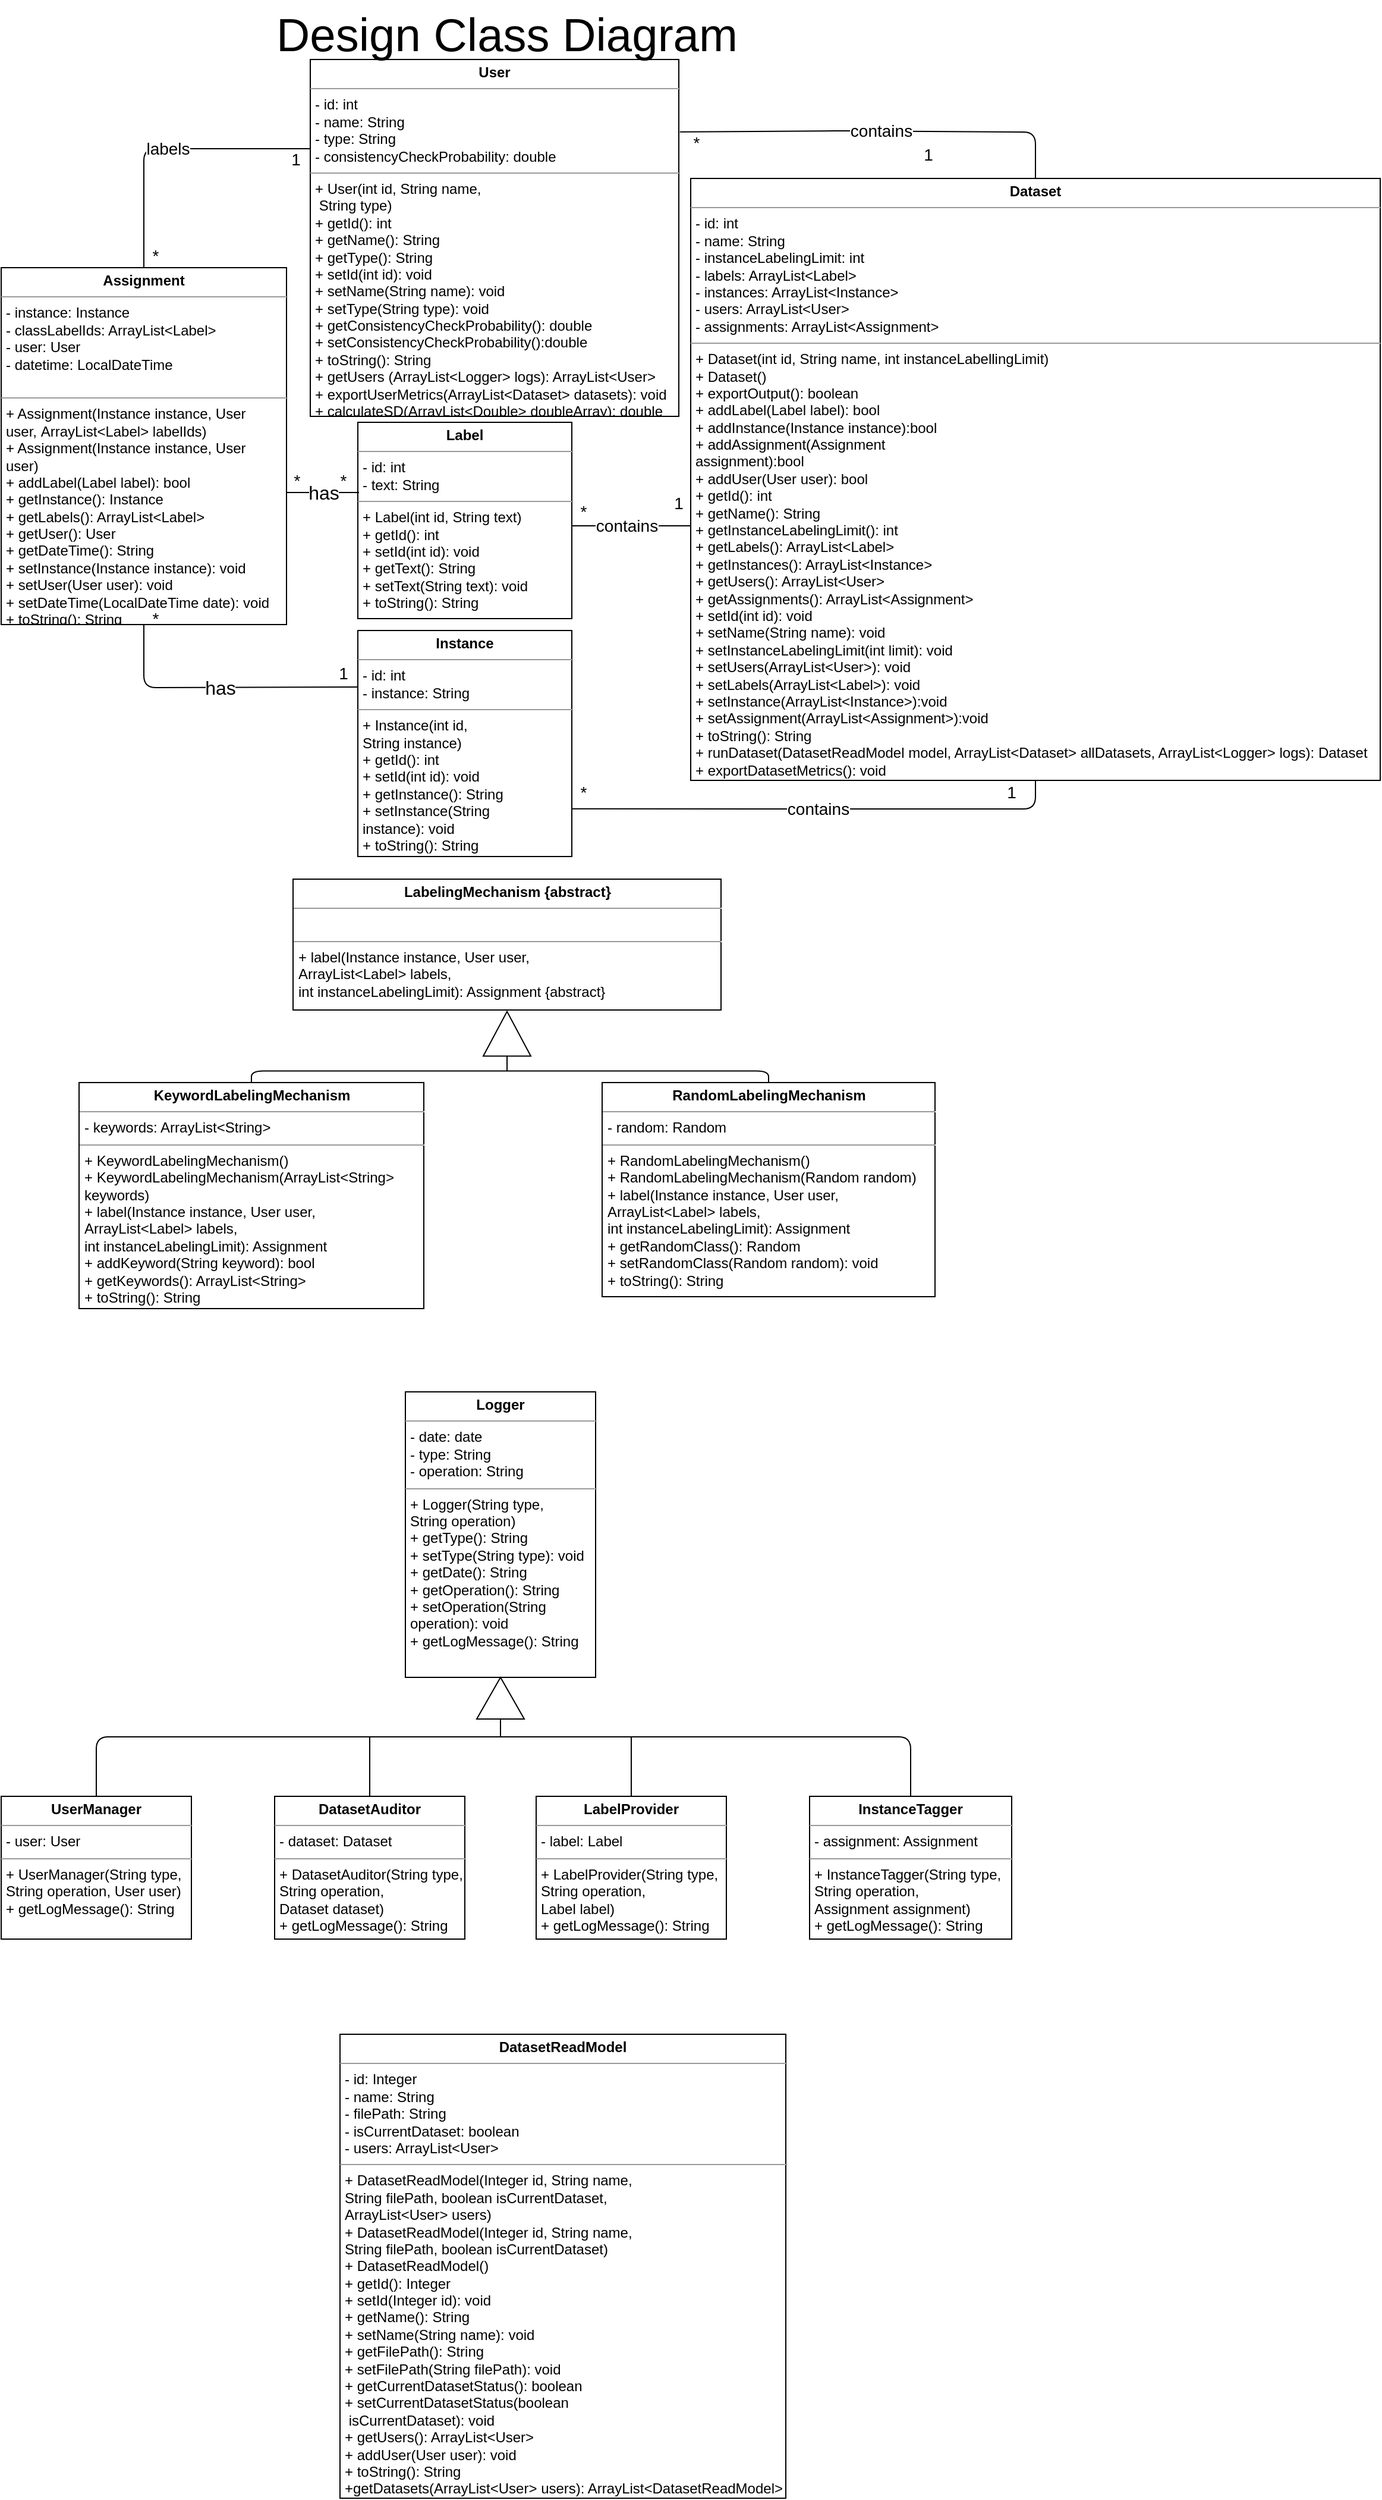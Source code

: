 <mxfile version="14.1.2" type="device" pages="3"><diagram id="d7BGIkTZumiKHmvoK9qq" name="Page-1"><mxGraphModel dx="946" dy="589" grid="1" gridSize="10" guides="1" tooltips="1" connect="1" arrows="1" fold="1" page="1" pageScale="1" pageWidth="1169" pageHeight="827" math="0" shadow="0"><root><mxCell id="0"/><mxCell id="1" parent="0"/><mxCell id="VSIse_v1ja0ZTkcv9CJ3-1" value="&lt;p style=&quot;margin: 0px ; margin-top: 4px ; text-align: center&quot;&gt;&lt;b&gt;Dataset&lt;/b&gt;&lt;/p&gt;&lt;hr size=&quot;1&quot;&gt;&lt;p style=&quot;margin: 0px ; margin-left: 4px&quot;&gt;- id: int&lt;/p&gt;&lt;p style=&quot;margin: 0px ; margin-left: 4px&quot;&gt;- name: String&lt;/p&gt;&lt;p style=&quot;margin: 0px ; margin-left: 4px&quot;&gt;- instanceLabelingLimit: int&lt;/p&gt;&lt;p style=&quot;margin: 0px ; margin-left: 4px&quot;&gt;- labels: ArrayList&amp;lt;Label&amp;gt;&lt;/p&gt;&lt;p style=&quot;margin: 0px ; margin-left: 4px&quot;&gt;- instances: ArrayList&amp;lt;Instance&amp;gt;&lt;/p&gt;&lt;p style=&quot;margin: 0px ; margin-left: 4px&quot;&gt;- users: ArrayList&amp;lt;User&amp;gt;&lt;/p&gt;&lt;p style=&quot;margin: 0px ; margin-left: 4px&quot;&gt;- assignments: ArrayList&amp;lt;Assignment&amp;gt;&lt;/p&gt;&lt;hr size=&quot;1&quot;&gt;&lt;p style=&quot;margin: 0px ; margin-left: 4px&quot;&gt;+ Dataset(int id, String name, int instanceLabellingLimit)&lt;br&gt;&lt;/p&gt;&lt;p style=&quot;margin: 0px ; margin-left: 4px&quot;&gt;+ Dataset()&lt;/p&gt;&lt;p style=&quot;margin: 0px ; margin-left: 4px&quot;&gt;+ exportOutput(): boolean&lt;/p&gt;&lt;p style=&quot;margin: 0px ; margin-left: 4px&quot;&gt;+ addLabel(Label label): bool&lt;/p&gt;&lt;p style=&quot;margin: 0px ; margin-left: 4px&quot;&gt;+ addInstance(Instance instance):bool&lt;/p&gt;&lt;p style=&quot;margin: 0px ; margin-left: 4px&quot;&gt;+ addAssignment(Assignment&amp;nbsp;&lt;/p&gt;&lt;p style=&quot;margin: 0px ; margin-left: 4px&quot;&gt;assignment):bool&lt;/p&gt;&lt;p style=&quot;margin: 0px ; margin-left: 4px&quot;&gt;+ addUser(User user): bool&lt;/p&gt;&lt;p style=&quot;margin: 0px ; margin-left: 4px&quot;&gt;+ getId(): int&lt;/p&gt;&lt;p style=&quot;margin: 0px ; margin-left: 4px&quot;&gt;+ getName(): String&lt;/p&gt;&lt;p style=&quot;margin: 0px ; margin-left: 4px&quot;&gt;+ getInstanceLabelingLimit(): int&lt;/p&gt;&lt;p style=&quot;margin: 0px ; margin-left: 4px&quot;&gt;+ getLabels(): ArrayList&amp;lt;Label&amp;gt;&lt;/p&gt;&lt;p style=&quot;margin: 0px ; margin-left: 4px&quot;&gt;+ getInstances(): ArrayList&amp;lt;Instance&amp;gt;&lt;/p&gt;&lt;p style=&quot;margin: 0px ; margin-left: 4px&quot;&gt;+ getUsers(): ArrayList&amp;lt;User&amp;gt;&lt;/p&gt;&lt;p style=&quot;margin: 0px ; margin-left: 4px&quot;&gt;+ getAssignments(): ArrayList&amp;lt;Assignment&amp;gt;&lt;/p&gt;&lt;p style=&quot;margin: 0px ; margin-left: 4px&quot;&gt;+ setId(int id): void&lt;/p&gt;&lt;p style=&quot;margin: 0px ; margin-left: 4px&quot;&gt;+ setName(String name): void&lt;/p&gt;&lt;p style=&quot;margin: 0px ; margin-left: 4px&quot;&gt;+ setInstanceLabelingLimit(int limit): void&lt;/p&gt;&lt;p style=&quot;margin: 0px ; margin-left: 4px&quot;&gt;+ setUsers(ArrayList&amp;lt;User&amp;gt;): void&lt;/p&gt;&lt;p style=&quot;margin: 0px ; margin-left: 4px&quot;&gt;+ setLabels(ArrayList&amp;lt;Label&amp;gt;): void&lt;br&gt;&lt;/p&gt;&lt;p style=&quot;margin: 0px ; margin-left: 4px&quot;&gt;+ setInstance(ArrayList&amp;lt;Instance&amp;gt;):void&lt;/p&gt;&lt;p style=&quot;margin: 0px ; margin-left: 4px&quot;&gt;+ setAssignment(ArrayList&amp;lt;Assignment&amp;gt;):void&lt;/p&gt;&lt;p style=&quot;margin: 0px ; margin-left: 4px&quot;&gt;+ toString(): String&lt;/p&gt;&lt;p style=&quot;margin: 0px ; margin-left: 4px&quot;&gt;+ runDataset(DatasetReadModel model, ArrayList&amp;lt;Dataset&amp;gt; allDatasets, ArrayList&amp;lt;Logger&amp;gt; logs): Dataset&lt;/p&gt;&lt;p style=&quot;margin: 0px ; margin-left: 4px&quot;&gt;+ exportDatasetMetrics(): void&lt;/p&gt;&lt;p style=&quot;margin: 0px ; margin-left: 4px&quot;&gt;+ exportInstanceMetrics(): void&lt;/p&gt;" style="verticalAlign=top;align=left;overflow=fill;fontSize=12;fontFamily=Helvetica;html=1;" vertex="1" parent="1"><mxGeometry x="580" y="150" width="580" height="506" as="geometry"/></mxCell><mxCell id="VSIse_v1ja0ZTkcv9CJ3-2" value="&lt;p style=&quot;margin: 0px ; margin-top: 4px ; text-align: center&quot;&gt;&lt;b&gt;Label&lt;/b&gt;&lt;/p&gt;&lt;hr size=&quot;1&quot;&gt;&lt;p style=&quot;margin: 0px ; margin-left: 4px&quot;&gt;- id: int&lt;/p&gt;&lt;p style=&quot;margin: 0px ; margin-left: 4px&quot;&gt;- text: String&lt;/p&gt;&lt;hr size=&quot;1&quot;&gt;&lt;p style=&quot;margin: 0px ; margin-left: 4px&quot;&gt;+ Label(int id,&amp;nbsp;&lt;span&gt;String text)&lt;/span&gt;&lt;/p&gt;&lt;p style=&quot;margin: 0px ; margin-left: 4px&quot;&gt;+ getId(): int&lt;/p&gt;&lt;p style=&quot;margin: 0px ; margin-left: 4px&quot;&gt;+ setId(int id): void&lt;/p&gt;&lt;p style=&quot;margin: 0px ; margin-left: 4px&quot;&gt;+ getText(): String&lt;/p&gt;&lt;p style=&quot;margin: 0px ; margin-left: 4px&quot;&gt;+ setText(String text): void&lt;/p&gt;&lt;p style=&quot;margin: 0px ; margin-left: 4px&quot;&gt;+ toString(): String&lt;/p&gt;&lt;p style=&quot;margin: 0px ; margin-left: 4px&quot;&gt;&lt;br&gt;&lt;/p&gt;" style="verticalAlign=top;align=left;overflow=fill;fontSize=12;fontFamily=Helvetica;html=1;" vertex="1" parent="1"><mxGeometry x="300" y="355" width="180" height="165" as="geometry"/></mxCell><mxCell id="VSIse_v1ja0ZTkcv9CJ3-3" value="&lt;p style=&quot;margin: 0px ; margin-top: 4px ; text-align: center&quot;&gt;&lt;b&gt;Instance&lt;/b&gt;&lt;/p&gt;&lt;hr size=&quot;1&quot;&gt;&lt;p style=&quot;margin: 0px ; margin-left: 4px&quot;&gt;- id: int&lt;/p&gt;&lt;p style=&quot;margin: 0px ; margin-left: 4px&quot;&gt;- instance: String&lt;/p&gt;&lt;hr size=&quot;1&quot;&gt;&lt;p style=&quot;margin: 0px ; margin-left: 4px&quot;&gt;+ Instance(int id,&amp;nbsp;&lt;/p&gt;&lt;p style=&quot;margin: 0px ; margin-left: 4px&quot;&gt;String instance)&lt;/p&gt;&lt;p style=&quot;margin: 0px 0px 0px 4px&quot;&gt;+ getId(): int&lt;/p&gt;&lt;p style=&quot;margin: 0px 0px 0px 4px&quot;&gt;+ setId(int id): void&lt;/p&gt;&lt;p style=&quot;margin: 0px 0px 0px 4px&quot;&gt;+ getInstance(): String&lt;/p&gt;&lt;p style=&quot;margin: 0px 0px 0px 4px&quot;&gt;+ setInstance(String&amp;nbsp;&lt;/p&gt;&lt;p style=&quot;margin: 0px 0px 0px 4px&quot;&gt;instance): void&lt;/p&gt;&lt;p style=&quot;margin: 0px 0px 0px 4px&quot;&gt;+ toString(): String&lt;/p&gt;" style="verticalAlign=top;align=left;overflow=fill;fontSize=12;fontFamily=Helvetica;html=1;" vertex="1" parent="1"><mxGeometry x="300" y="530" width="180" height="190" as="geometry"/></mxCell><mxCell id="VSIse_v1ja0ZTkcv9CJ3-4" value="&lt;p style=&quot;margin: 0px ; margin-top: 4px ; text-align: center&quot;&gt;&lt;b&gt;LabelingMechanism {abstract}&lt;/b&gt;&lt;/p&gt;&lt;hr size=&quot;1&quot;&gt;&lt;p style=&quot;margin: 0px ; margin-left: 4px&quot;&gt;&lt;br&gt;&lt;/p&gt;&lt;hr size=&quot;1&quot;&gt;&lt;p style=&quot;margin: 0px ; margin-left: 4px&quot;&gt;&lt;span&gt;+ label(&lt;/span&gt;&lt;span&gt;Instance instance,&amp;nbsp;&lt;/span&gt;&lt;span&gt;User user,&amp;nbsp;&lt;/span&gt;&lt;/p&gt;&lt;p style=&quot;margin: 0px ; margin-left: 4px&quot;&gt;&lt;span&gt;ArrayList&amp;lt;Label&amp;gt; labels,&lt;/span&gt;&lt;/p&gt;&lt;p style=&quot;margin: 0px ; margin-left: 4px&quot;&gt;&lt;span&gt;int instanceLabelingLimit&lt;/span&gt;&lt;span&gt;): Assignment {abstract}&lt;/span&gt;&lt;/p&gt;" style="verticalAlign=top;align=left;overflow=fill;fontSize=12;fontFamily=Helvetica;html=1;" vertex="1" parent="1"><mxGeometry x="245.5" y="739" width="360" height="110" as="geometry"/></mxCell><mxCell id="VSIse_v1ja0ZTkcv9CJ3-5" value="&lt;p style=&quot;margin: 0px ; margin-top: 4px ; text-align: center&quot;&gt;&lt;b&gt;KeywordLabelingMechanism&lt;/b&gt;&lt;/p&gt;&lt;hr size=&quot;1&quot;&gt;&lt;p style=&quot;margin: 0px ; margin-left: 4px&quot;&gt;- keywords: ArrayList&amp;lt;String&amp;gt;&lt;/p&gt;&lt;hr size=&quot;1&quot;&gt;&lt;p style=&quot;margin: 0px ; margin-left: 4px&quot;&gt;+ KeywordLabelingMechanism(&lt;span&gt;)&lt;/span&gt;&lt;/p&gt;&lt;p style=&quot;margin: 0px ; margin-left: 4px&quot;&gt;&lt;span&gt;+ KeywordLabelingMechanism(ArrayList&amp;lt;String&amp;gt;&lt;/span&gt;&lt;/p&gt;&lt;p style=&quot;margin: 0px ; margin-left: 4px&quot;&gt;&lt;span&gt;keywords)&lt;/span&gt;&lt;/p&gt;&lt;p style=&quot;margin: 0px ; margin-left: 4px&quot;&gt;&lt;span&gt;+&lt;/span&gt;&lt;span&gt;&amp;nbsp;label(Instance instance,&amp;nbsp;&lt;/span&gt;&lt;span&gt;User user,&amp;nbsp;&lt;/span&gt;&lt;/p&gt;&lt;p style=&quot;margin: 0px 0px 0px 4px&quot;&gt;ArrayList&amp;lt;Label&amp;gt; labels,&lt;/p&gt;&lt;p style=&quot;margin: 0px 0px 0px 4px&quot;&gt;int instanceLabelingLimit): Assignment&lt;/p&gt;&lt;p style=&quot;margin: 0px 0px 0px 4px&quot;&gt;+ addKeyword(String keyword): bool&lt;/p&gt;&lt;p style=&quot;margin: 0px 0px 0px 4px&quot;&gt;+ getKeywords(): ArrayList&amp;lt;String&amp;gt;&lt;/p&gt;&lt;p style=&quot;margin: 0px 0px 0px 4px&quot;&gt;+ toString(): String&lt;/p&gt;" style="verticalAlign=top;align=left;overflow=fill;fontSize=12;fontFamily=Helvetica;html=1;" vertex="1" parent="1"><mxGeometry x="65.5" y="910" width="290" height="190" as="geometry"/></mxCell><mxCell id="VSIse_v1ja0ZTkcv9CJ3-6" value="&lt;p style=&quot;margin: 0px ; margin-top: 4px ; text-align: center&quot;&gt;&lt;b&gt;RandomLabelingMechanism&lt;/b&gt;&lt;/p&gt;&lt;hr size=&quot;1&quot;&gt;&lt;p style=&quot;margin: 0px ; margin-left: 4px&quot;&gt;- random: Random&lt;/p&gt;&lt;hr size=&quot;1&quot;&gt;&lt;p style=&quot;margin: 0px 0px 0px 4px&quot;&gt;+ RandomLabelingMechanism()&lt;/p&gt;&lt;p style=&quot;margin: 0px 0px 0px 4px&quot;&gt;+ RandomLabelingMechanism(Random random&lt;span&gt;)&lt;/span&gt;&lt;/p&gt;&lt;p style=&quot;margin: 0px 0px 0px 4px&quot;&gt;+&amp;nbsp;label(Instance instance,&amp;nbsp;User user,&amp;nbsp;&lt;/p&gt;&lt;p style=&quot;margin: 0px 0px 0px 4px&quot;&gt;ArrayList&amp;lt;Label&amp;gt; labels,&lt;/p&gt;&lt;p style=&quot;margin: 0px 0px 0px 4px&quot;&gt;int instanceLabelingLimit): Assignment&lt;/p&gt;&lt;p style=&quot;margin: 0px 0px 0px 4px&quot;&gt;+ getRandomClass(): Random&lt;/p&gt;&lt;p style=&quot;margin: 0px 0px 0px 4px&quot;&gt;+ setRandomClass(Random random): void&lt;/p&gt;&lt;p style=&quot;margin: 0px 0px 0px 4px&quot;&gt;+ toString(): String&amp;nbsp;&lt;/p&gt;" style="verticalAlign=top;align=left;overflow=fill;fontSize=12;fontFamily=Helvetica;html=1;" vertex="1" parent="1"><mxGeometry x="505.5" y="910" width="280" height="180" as="geometry"/></mxCell><mxCell id="VSIse_v1ja0ZTkcv9CJ3-7" value="&lt;p style=&quot;margin: 0px ; margin-top: 4px ; text-align: center&quot;&gt;&lt;b&gt;Assignment&lt;/b&gt;&lt;/p&gt;&lt;hr size=&quot;1&quot;&gt;&lt;p style=&quot;margin: 0px ; margin-left: 4px&quot;&gt;- instance: Instance&lt;/p&gt;&lt;p style=&quot;margin: 0px ; margin-left: 4px&quot;&gt;- classLabelIds: ArrayList&amp;lt;Label&amp;gt;&lt;/p&gt;&lt;p style=&quot;margin: 0px ; margin-left: 4px&quot;&gt;- user: User&lt;/p&gt;&lt;p style=&quot;margin: 0px ; margin-left: 4px&quot;&gt;- datetime: LocalDateTime&lt;br&gt;&lt;/p&gt;&lt;p style=&quot;margin: 0px ; margin-left: 4px&quot;&gt;&amp;nbsp;&lt;/p&gt;&lt;hr size=&quot;1&quot;&gt;&lt;p style=&quot;margin: 0px ; margin-left: 4px&quot;&gt;+ Assignment(Instance instance, User&lt;/p&gt;&lt;p style=&quot;margin: 0px ; margin-left: 4px&quot;&gt;user,&amp;nbsp;ArrayList&amp;lt;Label&amp;gt; labelIds)&lt;/p&gt;&lt;p style=&quot;margin: 0px ; margin-left: 4px&quot;&gt;+ Assignment(Instance instance, User&lt;/p&gt;&lt;p style=&quot;margin: 0px ; margin-left: 4px&quot;&gt;user)&lt;/p&gt;&lt;p style=&quot;margin: 0px ; margin-left: 4px&quot;&gt;+ addLabel(Label label): bool&lt;/p&gt;&lt;p style=&quot;margin: 0px ; margin-left: 4px&quot;&gt;+ getInstance(): Instance&lt;/p&gt;&lt;p style=&quot;margin: 0px ; margin-left: 4px&quot;&gt;+ getLabels(): ArrayList&amp;lt;Label&amp;gt;&lt;/p&gt;&lt;p style=&quot;margin: 0px ; margin-left: 4px&quot;&gt;+ getUser(): User&lt;/p&gt;&lt;p style=&quot;margin: 0px ; margin-left: 4px&quot;&gt;+ getDateTime(): String&lt;/p&gt;&lt;p style=&quot;margin: 0px ; margin-left: 4px&quot;&gt;+ setInstance(Instance instance): void&lt;/p&gt;&lt;p style=&quot;margin: 0px ; margin-left: 4px&quot;&gt;+ setUser(User user): void&lt;/p&gt;&lt;p style=&quot;margin: 0px ; margin-left: 4px&quot;&gt;+ setDateTime(LocalDateTime date): void&lt;/p&gt;&lt;p style=&quot;margin: 0px ; margin-left: 4px&quot;&gt;+ toString(): String&lt;/p&gt;" style="verticalAlign=top;align=left;overflow=fill;fontSize=12;fontFamily=Helvetica;html=1;" vertex="1" parent="1"><mxGeometry y="225" width="240" height="300" as="geometry"/></mxCell><mxCell id="VSIse_v1ja0ZTkcv9CJ3-8" value="&lt;p style=&quot;margin: 0px ; margin-top: 4px ; text-align: center&quot;&gt;&lt;b&gt;User&lt;/b&gt;&lt;/p&gt;&lt;hr size=&quot;1&quot;&gt;&lt;p style=&quot;margin: 0px ; margin-left: 4px&quot;&gt;- id: int&lt;/p&gt;&lt;p style=&quot;margin: 0px ; margin-left: 4px&quot;&gt;- name: String&lt;/p&gt;&lt;p style=&quot;margin: 0px ; margin-left: 4px&quot;&gt;- type: String&lt;/p&gt;&lt;p style=&quot;margin: 0px ; margin-left: 4px&quot;&gt;- consistencyCheckProbability: double&lt;/p&gt;&lt;hr size=&quot;1&quot;&gt;&lt;p style=&quot;margin: 0px ; margin-left: 4px&quot;&gt;+ User(int id, String name,&lt;/p&gt;&lt;p style=&quot;margin: 0px ; margin-left: 4px&quot;&gt;&amp;nbsp;String type)&lt;br&gt;&lt;/p&gt;&lt;p style=&quot;margin: 0px ; margin-left: 4px&quot;&gt;+ getId(): int&lt;/p&gt;&lt;p style=&quot;margin: 0px ; margin-left: 4px&quot;&gt;+ getName(): String&lt;/p&gt;&lt;p style=&quot;margin: 0px ; margin-left: 4px&quot;&gt;+ getType(): String&lt;/p&gt;&lt;p style=&quot;margin: 0px ; margin-left: 4px&quot;&gt;+ setId(int id): void&lt;/p&gt;&lt;p style=&quot;margin: 0px ; margin-left: 4px&quot;&gt;+ setName(String name): void&lt;/p&gt;&lt;p style=&quot;margin: 0px ; margin-left: 4px&quot;&gt;+ setType(String type): void&lt;/p&gt;&lt;p style=&quot;margin: 0px ; margin-left: 4px&quot;&gt;+ getConsistencyCheckProbability(): double&lt;/p&gt;&lt;p style=&quot;margin: 0px ; margin-left: 4px&quot;&gt;+ setConsistencyCheckProbability():double&lt;/p&gt;&lt;p style=&quot;margin: 0px ; margin-left: 4px&quot;&gt;+ toString(): String&lt;/p&gt;&lt;p style=&quot;margin: 0px ; margin-left: 4px&quot;&gt;+ getUsers (ArrayList&amp;lt;Logger&amp;gt; logs): ArrayList&amp;lt;User&amp;gt;&lt;/p&gt;&lt;p style=&quot;margin: 0px ; margin-left: 4px&quot;&gt;+ exportUserMetrics(ArrayList&amp;lt;Dataset&amp;gt; datasets): void&lt;/p&gt;&lt;p style=&quot;margin: 0px ; margin-left: 4px&quot;&gt;+ calculateSD(ArrayList&amp;lt;Double&amp;gt; doubleArray): double&lt;/p&gt;&lt;p style=&quot;margin: 0px ; margin-left: 4px&quot;&gt;&lt;br&gt;&lt;/p&gt;&lt;p style=&quot;margin: 0px ; margin-left: 4px&quot;&gt;&lt;br&gt;&lt;/p&gt;" style="verticalAlign=top;align=left;overflow=fill;fontSize=12;fontFamily=Helvetica;html=1;" vertex="1" parent="1"><mxGeometry x="260" y="50" width="310" height="300" as="geometry"/></mxCell><mxCell id="VSIse_v1ja0ZTkcv9CJ3-9" value="&lt;p style=&quot;margin: 0px ; margin-top: 4px ; text-align: center&quot;&gt;&lt;b&gt;Logger&lt;/b&gt;&lt;/p&gt;&lt;hr size=&quot;1&quot;&gt;&lt;p style=&quot;margin: 0px ; margin-left: 4px&quot;&gt;- date: date&lt;br&gt;- type: String&lt;br&gt;&lt;/p&gt;&lt;p style=&quot;margin: 0px ; margin-left: 4px&quot;&gt;- operation: String&lt;/p&gt;&lt;hr size=&quot;1&quot;&gt;&lt;p style=&quot;margin: 0px ; margin-left: 4px&quot;&gt;+ Logger(String type,&lt;/p&gt;&lt;p style=&quot;margin: 0px ; margin-left: 4px&quot;&gt;String operation)&lt;/p&gt;&lt;p style=&quot;margin: 0px ; margin-left: 4px&quot;&gt;+ getType(): String&lt;/p&gt;&lt;p style=&quot;margin: 0px ; margin-left: 4px&quot;&gt;+ setType(String type): void&lt;/p&gt;&lt;p style=&quot;margin: 0px ; margin-left: 4px&quot;&gt;+ getDate(): String&lt;/p&gt;&lt;p style=&quot;margin: 0px ; margin-left: 4px&quot;&gt;+ getOperation(): String&lt;/p&gt;&lt;p style=&quot;margin: 0px ; margin-left: 4px&quot;&gt;+ setOperation(String&amp;nbsp;&lt;/p&gt;&lt;p style=&quot;margin: 0px ; margin-left: 4px&quot;&gt;operation): void&amp;nbsp;&lt;/p&gt;&lt;p style=&quot;margin: 0px ; margin-left: 4px&quot;&gt;+ getLogMessage(): String&lt;/p&gt;" style="verticalAlign=top;align=left;overflow=fill;fontSize=12;fontFamily=Helvetica;html=1;" vertex="1" parent="1"><mxGeometry x="340" y="1170" width="160" height="240" as="geometry"/></mxCell><mxCell id="VSIse_v1ja0ZTkcv9CJ3-10" value="" style="triangle;whiteSpace=wrap;html=1;fontSize=16;rotation=-90;" vertex="1" parent="1"><mxGeometry x="402.5" y="1407.5" width="35" height="40" as="geometry"/></mxCell><mxCell id="VSIse_v1ja0ZTkcv9CJ3-11" value="" style="endArrow=none;html=1;fontSize=16;entryX=0;entryY=0.5;entryDx=0;entryDy=0;" edge="1" parent="1" target="VSIse_v1ja0ZTkcv9CJ3-10"><mxGeometry width="50" height="50" relative="1" as="geometry"><mxPoint x="420" y="1460" as="sourcePoint"/><mxPoint x="402.5" y="1460" as="targetPoint"/></mxGeometry></mxCell><mxCell id="VSIse_v1ja0ZTkcv9CJ3-12" value="" style="endArrow=none;html=1;fontSize=16;exitX=0.5;exitY=0;exitDx=0;exitDy=0;entryX=0.5;entryY=0;entryDx=0;entryDy=0;" edge="1" parent="1" source="VSIse_v1ja0ZTkcv9CJ3-13" target="VSIse_v1ja0ZTkcv9CJ3-14"><mxGeometry width="50" height="50" relative="1" as="geometry"><mxPoint x="80" y="1510" as="sourcePoint"/><mxPoint x="810" y="1500" as="targetPoint"/><Array as="points"><mxPoint x="80" y="1460"/><mxPoint x="260" y="1460"/><mxPoint x="765" y="1460"/></Array></mxGeometry></mxCell><mxCell id="VSIse_v1ja0ZTkcv9CJ3-13" value="&lt;p style=&quot;margin: 0px ; margin-top: 4px ; text-align: center&quot;&gt;&lt;b&gt;UserManager&lt;/b&gt;&lt;/p&gt;&lt;hr size=&quot;1&quot;&gt;&lt;p style=&quot;margin: 0px ; margin-left: 4px&quot;&gt;- user: User&lt;br&gt;&lt;/p&gt;&lt;hr size=&quot;1&quot;&gt;&lt;p style=&quot;margin: 0px ; margin-left: 4px&quot;&gt;+ UserManager(String type,&lt;/p&gt;&lt;p style=&quot;margin: 0px ; margin-left: 4px&quot;&gt;String operation, User user)&lt;/p&gt;&lt;p style=&quot;margin: 0px ; margin-left: 4px&quot;&gt;+ getLogMessage(): String&lt;/p&gt;" style="verticalAlign=top;align=left;overflow=fill;fontSize=12;fontFamily=Helvetica;html=1;" vertex="1" parent="1"><mxGeometry y="1510" width="160" height="120" as="geometry"/></mxCell><mxCell id="VSIse_v1ja0ZTkcv9CJ3-14" value="&lt;p style=&quot;margin: 0px ; margin-top: 4px ; text-align: center&quot;&gt;&lt;b&gt;InstanceTagger&lt;/b&gt;&lt;/p&gt;&lt;hr size=&quot;1&quot;&gt;&lt;p style=&quot;margin: 0px ; margin-left: 4px&quot;&gt;- assignment: Assignment&lt;br&gt;&lt;/p&gt;&lt;hr size=&quot;1&quot;&gt;&lt;p style=&quot;margin: 0px ; margin-left: 4px&quot;&gt;+ InstanceTagger(String type,&lt;/p&gt;&lt;p style=&quot;margin: 0px ; margin-left: 4px&quot;&gt;String operation,&lt;br&gt;Assignment assignment)&lt;/p&gt;&lt;p style=&quot;margin: 0px ; margin-left: 4px&quot;&gt;+ getLogMessage(): String&lt;/p&gt;" style="verticalAlign=top;align=left;overflow=fill;fontSize=12;fontFamily=Helvetica;html=1;" vertex="1" parent="1"><mxGeometry x="680" y="1510" width="170" height="120" as="geometry"/></mxCell><mxCell id="VSIse_v1ja0ZTkcv9CJ3-15" value="" style="endArrow=none;html=1;fontSize=16;exitX=0.5;exitY=0;exitDx=0;exitDy=0;" edge="1" parent="1" source="VSIse_v1ja0ZTkcv9CJ3-16"><mxGeometry width="50" height="50" relative="1" as="geometry"><mxPoint x="310" y="1500" as="sourcePoint"/><mxPoint x="310" y="1460" as="targetPoint"/></mxGeometry></mxCell><mxCell id="VSIse_v1ja0ZTkcv9CJ3-16" value="&lt;p style=&quot;margin: 0px ; margin-top: 4px ; text-align: center&quot;&gt;&lt;b&gt;DatasetAuditor&lt;/b&gt;&lt;/p&gt;&lt;hr size=&quot;1&quot;&gt;&lt;p style=&quot;margin: 0px ; margin-left: 4px&quot;&gt;- dataset: Dataset&lt;br&gt;&lt;/p&gt;&lt;hr size=&quot;1&quot;&gt;&lt;p style=&quot;margin: 0px ; margin-left: 4px&quot;&gt;+ DatasetAuditor(String type,&lt;/p&gt;&lt;p style=&quot;margin: 0px ; margin-left: 4px&quot;&gt;String operation,&amp;nbsp;&lt;/p&gt;&lt;p style=&quot;margin: 0px ; margin-left: 4px&quot;&gt;Dataset dataset)&lt;/p&gt;&lt;p style=&quot;margin: 0px ; margin-left: 4px&quot;&gt;+ getLogMessage(): String&lt;/p&gt;" style="verticalAlign=top;align=left;overflow=fill;fontSize=12;fontFamily=Helvetica;html=1;" vertex="1" parent="1"><mxGeometry x="230" y="1510" width="160" height="120" as="geometry"/></mxCell><mxCell id="VSIse_v1ja0ZTkcv9CJ3-17" value="" style="endArrow=none;html=1;fontSize=16;exitX=0.5;exitY=0;exitDx=0;exitDy=0;" edge="1" parent="1" source="VSIse_v1ja0ZTkcv9CJ3-18"><mxGeometry width="50" height="50" relative="1" as="geometry"><mxPoint x="530" y="1500" as="sourcePoint"/><mxPoint x="530" y="1460" as="targetPoint"/></mxGeometry></mxCell><mxCell id="VSIse_v1ja0ZTkcv9CJ3-18" value="&lt;p style=&quot;margin: 0px ; margin-top: 4px ; text-align: center&quot;&gt;&lt;b&gt;LabelProvider&lt;/b&gt;&lt;/p&gt;&lt;hr size=&quot;1&quot;&gt;&lt;p style=&quot;margin: 0px ; margin-left: 4px&quot;&gt;- label: Label&lt;br&gt;&lt;/p&gt;&lt;hr size=&quot;1&quot;&gt;&lt;p style=&quot;margin: 0px ; margin-left: 4px&quot;&gt;+ LabelProvider(String type,&lt;/p&gt;&lt;p style=&quot;margin: 0px ; margin-left: 4px&quot;&gt;String operation,&amp;nbsp;&lt;/p&gt;&lt;p style=&quot;margin: 0px ; margin-left: 4px&quot;&gt;Label label)&lt;/p&gt;&lt;p style=&quot;margin: 0px ; margin-left: 4px&quot;&gt;+ getLogMessage(): String&lt;/p&gt;" style="verticalAlign=top;align=left;overflow=fill;fontSize=12;fontFamily=Helvetica;html=1;" vertex="1" parent="1"><mxGeometry x="450" y="1510" width="160" height="120" as="geometry"/></mxCell><mxCell id="VSIse_v1ja0ZTkcv9CJ3-19" value="" style="triangle;whiteSpace=wrap;html=1;fontSize=16;rotation=-90;" vertex="1" parent="1"><mxGeometry x="406.75" y="849" width="37.5" height="40" as="geometry"/></mxCell><mxCell id="VSIse_v1ja0ZTkcv9CJ3-20" value="" style="endArrow=none;html=1;fontSize=16;entryX=0;entryY=0.5;entryDx=0;entryDy=0;" edge="1" parent="1" target="VSIse_v1ja0ZTkcv9CJ3-19"><mxGeometry width="50" height="50" relative="1" as="geometry"><mxPoint x="425.5" y="900.25" as="sourcePoint"/><mxPoint x="365.5" y="1020.25" as="targetPoint"/></mxGeometry></mxCell><mxCell id="VSIse_v1ja0ZTkcv9CJ3-21" value="" style="endArrow=none;html=1;fontSize=16;exitX=0.5;exitY=0;exitDx=0;exitDy=0;entryX=0.5;entryY=0;entryDx=0;entryDy=0;" edge="1" parent="1" source="VSIse_v1ja0ZTkcv9CJ3-5" target="VSIse_v1ja0ZTkcv9CJ3-6"><mxGeometry width="50" height="50" relative="1" as="geometry"><mxPoint x="265.5" y="900.25" as="sourcePoint"/><mxPoint x="545.5" y="900.25" as="targetPoint"/><Array as="points"><mxPoint x="210.5" y="900.25"/><mxPoint x="645.5" y="900.25"/></Array></mxGeometry></mxCell><mxCell id="VSIse_v1ja0ZTkcv9CJ3-22" value="has" style="endArrow=none;html=1;fontSize=16;exitX=0.25;exitY=1;exitDx=0;exitDy=0;" edge="1" parent="1" source="VSIse_v1ja0ZTkcv9CJ3-32"><mxGeometry width="50" height="50" relative="1" as="geometry"><mxPoint x="400" y="390" as="sourcePoint"/><mxPoint x="301" y="414" as="targetPoint"/></mxGeometry></mxCell><mxCell id="VSIse_v1ja0ZTkcv9CJ3-23" value="labels" style="endArrow=none;html=1;fontSize=14;exitX=0;exitY=0.25;exitDx=0;exitDy=0;entryX=0.25;entryY=1;entryDx=0;entryDy=0;" edge="1" parent="1" source="VSIse_v1ja0ZTkcv9CJ3-8" target="VSIse_v1ja0ZTkcv9CJ3-31"><mxGeometry width="50" height="50" relative="1" as="geometry"><mxPoint x="400" y="390" as="sourcePoint"/><mxPoint x="120" y="220" as="targetPoint"/><Array as="points"><mxPoint x="120" y="125"/></Array></mxGeometry></mxCell><mxCell id="VSIse_v1ja0ZTkcv9CJ3-24" value="has" style="endArrow=none;html=1;fontSize=16;entryX=0.5;entryY=1;entryDx=0;entryDy=0;exitX=0;exitY=0.25;exitDx=0;exitDy=0;" edge="1" parent="1" source="VSIse_v1ja0ZTkcv9CJ3-3" target="VSIse_v1ja0ZTkcv9CJ3-7"><mxGeometry width="50" height="50" relative="1" as="geometry"><mxPoint x="130" y="700" as="sourcePoint"/><mxPoint x="450" y="340" as="targetPoint"/><Array as="points"><mxPoint x="120" y="578"/></Array></mxGeometry></mxCell><mxCell id="VSIse_v1ja0ZTkcv9CJ3-25" value="contains" style="endArrow=none;html=1;fontSize=14;" edge="1" parent="1"><mxGeometry x="-0.091" width="50" height="50" relative="1" as="geometry"><mxPoint x="480" y="442" as="sourcePoint"/><mxPoint x="580" y="442" as="targetPoint"/><mxPoint as="offset"/></mxGeometry></mxCell><mxCell id="VSIse_v1ja0ZTkcv9CJ3-26" value="contains" style="endArrow=none;html=1;fontSize=14;entryX=1.003;entryY=0.203;entryDx=0;entryDy=0;exitX=0.5;exitY=0;exitDx=0;exitDy=0;entryPerimeter=0;" edge="1" parent="1" source="VSIse_v1ja0ZTkcv9CJ3-1" target="VSIse_v1ja0ZTkcv9CJ3-8"><mxGeometry width="50" height="50" relative="1" as="geometry"><mxPoint x="790" y="140" as="sourcePoint"/><mxPoint x="450" y="340" as="targetPoint"/><Array as="points"><mxPoint x="870" y="111"/><mxPoint x="700" y="110"/></Array></mxGeometry></mxCell><mxCell id="VSIse_v1ja0ZTkcv9CJ3-27" value="contains" style="endArrow=none;html=1;fontSize=14;exitX=1;exitY=0.789;exitDx=0;exitDy=0;entryX=0.5;entryY=1;entryDx=0;entryDy=0;exitPerimeter=0;" edge="1" parent="1" source="VSIse_v1ja0ZTkcv9CJ3-3" target="VSIse_v1ja0ZTkcv9CJ3-1"><mxGeometry width="50" height="50" relative="1" as="geometry"><mxPoint x="400" y="390" as="sourcePoint"/><mxPoint x="760" y="673" as="targetPoint"/><Array as="points"><mxPoint x="870" y="680"/></Array></mxGeometry></mxCell><mxCell id="VSIse_v1ja0ZTkcv9CJ3-28" value="1" style="text;html=1;strokeColor=none;fillColor=none;align=center;verticalAlign=middle;whiteSpace=wrap;rounded=0;fontSize=14;" vertex="1" parent="1"><mxGeometry x="268" y="556" width="40" height="20" as="geometry"/></mxCell><mxCell id="VSIse_v1ja0ZTkcv9CJ3-29" value="*" style="text;html=1;strokeColor=none;fillColor=none;align=center;verticalAlign=middle;whiteSpace=wrap;rounded=0;fontSize=14;" vertex="1" parent="1"><mxGeometry x="110" y="510" width="40" height="20" as="geometry"/></mxCell><mxCell id="VSIse_v1ja0ZTkcv9CJ3-30" value="1" style="text;html=1;strokeColor=none;fillColor=none;align=center;verticalAlign=middle;whiteSpace=wrap;rounded=0;fontSize=14;" vertex="1" parent="1"><mxGeometry x="228" y="124" width="40" height="20" as="geometry"/></mxCell><mxCell id="VSIse_v1ja0ZTkcv9CJ3-31" value="*" style="text;html=1;strokeColor=none;fillColor=none;align=center;verticalAlign=middle;whiteSpace=wrap;rounded=0;fontSize=14;" vertex="1" parent="1"><mxGeometry x="110" y="205" width="40" height="20" as="geometry"/></mxCell><mxCell id="VSIse_v1ja0ZTkcv9CJ3-32" value="*" style="text;html=1;strokeColor=none;fillColor=none;align=center;verticalAlign=middle;whiteSpace=wrap;rounded=0;fontSize=14;" vertex="1" parent="1"><mxGeometry x="230" y="394" width="38" height="20" as="geometry"/></mxCell><mxCell id="VSIse_v1ja0ZTkcv9CJ3-33" value="*" style="text;html=1;strokeColor=none;fillColor=none;align=center;verticalAlign=middle;whiteSpace=wrap;rounded=0;fontSize=14;" vertex="1" parent="1"><mxGeometry x="268" y="394" width="40" height="20" as="geometry"/></mxCell><mxCell id="VSIse_v1ja0ZTkcv9CJ3-34" value="*" style="text;html=1;strokeColor=none;fillColor=none;align=center;verticalAlign=middle;whiteSpace=wrap;rounded=0;fontSize=14;" vertex="1" parent="1"><mxGeometry x="470" y="420" width="40" height="20" as="geometry"/></mxCell><mxCell id="VSIse_v1ja0ZTkcv9CJ3-35" value="1" style="text;html=1;strokeColor=none;fillColor=none;align=center;verticalAlign=middle;whiteSpace=wrap;rounded=0;fontSize=14;" vertex="1" parent="1"><mxGeometry x="550" y="413" width="40" height="20" as="geometry"/></mxCell><mxCell id="VSIse_v1ja0ZTkcv9CJ3-36" value="1" style="text;html=1;strokeColor=none;fillColor=none;align=center;verticalAlign=middle;whiteSpace=wrap;rounded=0;fontSize=14;" vertex="1" parent="1"><mxGeometry x="830" y="656" width="40" height="20" as="geometry"/></mxCell><mxCell id="VSIse_v1ja0ZTkcv9CJ3-37" value="*" style="text;html=1;strokeColor=none;fillColor=none;align=center;verticalAlign=middle;whiteSpace=wrap;rounded=0;fontSize=14;" vertex="1" parent="1"><mxGeometry x="470" y="656" width="40" height="20" as="geometry"/></mxCell><mxCell id="VSIse_v1ja0ZTkcv9CJ3-38" value="1" style="text;html=1;strokeColor=none;fillColor=none;align=center;verticalAlign=middle;whiteSpace=wrap;rounded=0;fontSize=14;" vertex="1" parent="1"><mxGeometry x="760" y="120" width="40" height="20" as="geometry"/></mxCell><mxCell id="VSIse_v1ja0ZTkcv9CJ3-39" value="*" style="text;html=1;strokeColor=none;fillColor=none;align=center;verticalAlign=middle;whiteSpace=wrap;rounded=0;fontSize=14;" vertex="1" parent="1"><mxGeometry x="565" y="110" width="40" height="20" as="geometry"/></mxCell><mxCell id="VSIse_v1ja0ZTkcv9CJ3-40" value="Design Class Diagram" style="text;html=1;strokeColor=none;fillColor=none;align=center;verticalAlign=middle;whiteSpace=wrap;rounded=0;fontSize=39;" vertex="1" parent="1"><mxGeometry x="228" width="395" height="60" as="geometry"/></mxCell><mxCell id="VSIse_v1ja0ZTkcv9CJ3-41" value="&lt;p style=&quot;margin: 0px ; margin-top: 4px ; text-align: center&quot;&gt;&lt;b&gt;DatasetReadModel&lt;/b&gt;&lt;/p&gt;&lt;hr size=&quot;1&quot;&gt;&lt;p style=&quot;margin: 0px ; margin-left: 4px&quot;&gt;- id: Integer&lt;/p&gt;&lt;p style=&quot;margin: 0px ; margin-left: 4px&quot;&gt;- name: String&lt;/p&gt;&lt;p style=&quot;margin: 0px ; margin-left: 4px&quot;&gt;- filePath: String&lt;/p&gt;&lt;p style=&quot;margin: 0px ; margin-left: 4px&quot;&gt;- isCurrentDataset: boolean&lt;/p&gt;&lt;p style=&quot;margin: 0px ; margin-left: 4px&quot;&gt;- users: ArrayList&amp;lt;User&amp;gt;&lt;/p&gt;&lt;hr size=&quot;1&quot;&gt;&lt;p style=&quot;margin: 0px ; margin-left: 4px&quot;&gt;+ DatasetReadModel(Integer id,&amp;nbsp;&lt;span&gt;String name,&amp;nbsp;&lt;/span&gt;&lt;/p&gt;&lt;p style=&quot;margin: 0px ; margin-left: 4px&quot;&gt;&lt;span&gt;String filePath,&amp;nbsp;&lt;/span&gt;&lt;span&gt;boolean isCurrentDataset,&lt;/span&gt;&lt;/p&gt;&lt;p style=&quot;margin: 0px ; margin-left: 4px&quot;&gt;ArrayList&amp;lt;User&amp;gt; users)&lt;/p&gt;&lt;p style=&quot;margin: 0px 0px 0px 4px&quot;&gt;+ DatasetReadModel(Integer id,&amp;nbsp;String name,&amp;nbsp;&lt;/p&gt;&lt;p style=&quot;margin: 0px 0px 0px 4px&quot;&gt;String filePath,&amp;nbsp;boolean isCurrentDataset&lt;span&gt;)&lt;/span&gt;&lt;/p&gt;&lt;p style=&quot;margin: 0px 0px 0px 4px&quot;&gt;&lt;span&gt;+ DatasetReadModel()&lt;/span&gt;&lt;/p&gt;&lt;p style=&quot;margin: 0px 0px 0px 4px&quot;&gt;+ getId(): Integer&lt;/p&gt;&lt;p style=&quot;margin: 0px 0px 0px 4px&quot;&gt;+ setId(Integer id): void&lt;/p&gt;&lt;p style=&quot;margin: 0px 0px 0px 4px&quot;&gt;+ getName(): String&lt;/p&gt;&lt;p style=&quot;margin: 0px 0px 0px 4px&quot;&gt;+ setName(String name): void&lt;/p&gt;&lt;p style=&quot;margin: 0px 0px 0px 4px&quot;&gt;+ getFilePath(): String&lt;/p&gt;&lt;p style=&quot;margin: 0px 0px 0px 4px&quot;&gt;+ setFilePath(String filePath): void&lt;/p&gt;&lt;p style=&quot;margin: 0px 0px 0px 4px&quot;&gt;+ getCurrentDatasetStatus(): boolean&lt;/p&gt;&lt;p style=&quot;margin: 0px 0px 0px 4px&quot;&gt;+ setCurrentDatasetStatus(boolean&lt;/p&gt;&lt;p style=&quot;margin: 0px 0px 0px 4px&quot;&gt;&amp;nbsp;isCurrentDataset): void&lt;/p&gt;&lt;p style=&quot;margin: 0px 0px 0px 4px&quot;&gt;+ getUsers(): ArrayList&amp;lt;User&amp;gt;&lt;/p&gt;&lt;p style=&quot;margin: 0px 0px 0px 4px&quot;&gt;+ addUser(User user): void&lt;/p&gt;&lt;p style=&quot;margin: 0px 0px 0px 4px&quot;&gt;+ toString(): String&lt;/p&gt;&lt;p style=&quot;margin: 0px 0px 0px 4px&quot;&gt;+getDatasets(ArrayList&amp;lt;User&amp;gt; users): ArrayList&amp;lt;DatasetReadModel&amp;gt;&lt;/p&gt;" style="verticalAlign=top;align=left;overflow=fill;fontSize=12;fontFamily=Helvetica;html=1;" vertex="1" parent="1"><mxGeometry x="285" y="1710" width="375" height="390" as="geometry"/></mxCell></root></mxGraphModel></diagram><diagram name="Domain_model" id="_bahfiaux6MfHux_IzAU"><mxGraphModel dx="1422" dy="862" grid="1" gridSize="10" guides="1" tooltips="1" connect="1" arrows="1" fold="1" page="1" pageScale="1" pageWidth="850" pageHeight="1100" math="0" shadow="0"><root><mxCell id="ldyDw0QrChfP5AeJFgiy-0"/><mxCell id="ldyDw0QrChfP5AeJFgiy-1" parent="ldyDw0QrChfP5AeJFgiy-0"/><mxCell id="KWa6QwJ_CQJyED0c37fV-12" value="DOMAIN MODEL" style="text;html=1;strokeColor=none;fillColor=none;align=center;verticalAlign=middle;whiteSpace=wrap;rounded=0;fontSize=39;" parent="ldyDw0QrChfP5AeJFgiy-1" vertex="1"><mxGeometry x="243" y="70" width="365" height="60" as="geometry"/></mxCell><mxCell id="IYoVyItvECu_dC7vG1Fn-0" value="&lt;p style=&quot;margin: 0px ; margin-top: 4px ; text-align: center&quot;&gt;&lt;b&gt;Dataset&lt;/b&gt;&lt;/p&gt;&lt;hr size=&quot;1&quot;&gt;&lt;p style=&quot;margin: 0px ; margin-left: 4px&quot;&gt;id&lt;/p&gt;&lt;p style=&quot;margin: 0px ; margin-left: 4px&quot;&gt;name&lt;br&gt;..&lt;/p&gt;&lt;p style=&quot;margin: 0px ; margin-left: 4px&quot;&gt;&lt;br&gt;&lt;/p&gt;" style="verticalAlign=top;align=left;overflow=fill;fontSize=12;fontFamily=Helvetica;html=1;" vertex="1" parent="ldyDw0QrChfP5AeJFgiy-1"><mxGeometry x="622" y="302.5" width="150" height="77.5" as="geometry"/></mxCell><mxCell id="IYoVyItvECu_dC7vG1Fn-1" value="&lt;p style=&quot;margin: 0px ; margin-top: 4px ; text-align: center&quot;&gt;&lt;b&gt;ClassLabel&lt;/b&gt;&lt;/p&gt;&lt;hr size=&quot;1&quot;&gt;&lt;p style=&quot;margin: 0px ; margin-left: 4px&quot;&gt;id&lt;/p&gt;&lt;p style=&quot;margin: 0px ; margin-left: 4px&quot;&gt;..&lt;/p&gt;&lt;p style=&quot;margin: 0px ; margin-left: 4px&quot;&gt;&lt;br&gt;&lt;/p&gt;" style="verticalAlign=top;align=left;overflow=fill;fontSize=12;fontFamily=Helvetica;html=1;" vertex="1" parent="ldyDw0QrChfP5AeJFgiy-1"><mxGeometry x="332" y="320" width="150" height="60" as="geometry"/></mxCell><mxCell id="IYoVyItvECu_dC7vG1Fn-2" value="&lt;p style=&quot;margin: 0px ; margin-top: 4px ; text-align: center&quot;&gt;&lt;b&gt;Instance&lt;/b&gt;&lt;/p&gt;&lt;hr size=&quot;1&quot;&gt;&lt;p style=&quot;margin: 0px ; margin-left: 4px&quot;&gt;id&lt;br&gt;&lt;/p&gt;&lt;p style=&quot;margin: 0px ; margin-left: 4px&quot;&gt;..&lt;/p&gt;" style="verticalAlign=top;align=left;overflow=fill;fontSize=12;fontFamily=Helvetica;html=1;" vertex="1" parent="ldyDw0QrChfP5AeJFgiy-1"><mxGeometry x="332" y="410" width="150" height="60" as="geometry"/></mxCell><mxCell id="IYoVyItvECu_dC7vG1Fn-3" value="&lt;p style=&quot;margin: 0px ; margin-top: 4px ; text-align: center&quot;&gt;&lt;b&gt;Assignment&lt;/b&gt;&lt;/p&gt;&lt;hr size=&quot;1&quot;&gt;&lt;p style=&quot;margin: 0px ; margin-left: 4px&quot;&gt;instanceId&lt;/p&gt;&lt;p style=&quot;margin: 0px ; margin-left: 4px&quot;&gt;classLabelIds&lt;/p&gt;&lt;p style=&quot;margin: 0px ; margin-left: 4px&quot;&gt;userId&lt;/p&gt;&lt;p style=&quot;margin: 0px ; margin-left: 4px&quot;&gt;..&lt;/p&gt;" style="verticalAlign=top;align=left;overflow=fill;fontSize=12;fontFamily=Helvetica;html=1;" vertex="1" parent="ldyDw0QrChfP5AeJFgiy-1"><mxGeometry x="78" y="320" width="150" height="90" as="geometry"/></mxCell><mxCell id="IYoVyItvECu_dC7vG1Fn-4" value="&lt;p style=&quot;margin: 0px ; margin-top: 4px ; text-align: center&quot;&gt;&lt;b&gt;User&lt;/b&gt;&lt;/p&gt;&lt;hr size=&quot;1&quot;&gt;&lt;p style=&quot;margin: 0px ; margin-left: 4px&quot;&gt;id&lt;/p&gt;&lt;p style=&quot;margin: 0px ; margin-left: 4px&quot;&gt;name&lt;/p&gt;&lt;p style=&quot;margin: 0px ; margin-left: 4px&quot;&gt;..&lt;/p&gt;&lt;p style=&quot;margin: 0px ; margin-left: 4px&quot;&gt;&lt;br&gt;&lt;/p&gt;" style="verticalAlign=top;align=left;overflow=fill;fontSize=12;fontFamily=Helvetica;html=1;" vertex="1" parent="ldyDw0QrChfP5AeJFgiy-1"><mxGeometry x="332" y="190" width="150" height="80" as="geometry"/></mxCell><mxCell id="IYoVyItvECu_dC7vG1Fn-5" value="has" style="endArrow=none;html=1;fontSize=16;exitX=1;exitY=0.5;exitDx=0;exitDy=0;entryX=0;entryY=0.75;entryDx=0;entryDy=0;" edge="1" parent="ldyDw0QrChfP5AeJFgiy-1" source="IYoVyItvECu_dC7vG1Fn-3" target="IYoVyItvECu_dC7vG1Fn-1"><mxGeometry width="50" height="50" relative="1" as="geometry"><mxPoint x="432" y="490" as="sourcePoint"/><mxPoint x="482" y="440" as="targetPoint"/></mxGeometry></mxCell><mxCell id="IYoVyItvECu_dC7vG1Fn-6" value="labels" style="endArrow=none;html=1;fontSize=14;exitX=0;exitY=0.5;exitDx=0;exitDy=0;entryX=0.5;entryY=0;entryDx=0;entryDy=0;" edge="1" parent="ldyDw0QrChfP5AeJFgiy-1" source="IYoVyItvECu_dC7vG1Fn-4" target="IYoVyItvECu_dC7vG1Fn-3"><mxGeometry width="50" height="50" relative="1" as="geometry"><mxPoint x="432" y="490" as="sourcePoint"/><mxPoint x="132" y="243" as="targetPoint"/><Array as="points"><mxPoint x="153" y="230"/></Array></mxGeometry></mxCell><mxCell id="IYoVyItvECu_dC7vG1Fn-7" value="has" style="endArrow=none;html=1;fontSize=16;entryX=0.5;entryY=1;entryDx=0;entryDy=0;exitX=0;exitY=0.5;exitDx=0;exitDy=0;" edge="1" parent="ldyDw0QrChfP5AeJFgiy-1" source="IYoVyItvECu_dC7vG1Fn-2" target="IYoVyItvECu_dC7vG1Fn-3"><mxGeometry width="50" height="50" relative="1" as="geometry"><mxPoint x="322" y="440" as="sourcePoint"/><mxPoint x="482" y="440" as="targetPoint"/><Array as="points"><mxPoint x="153" y="440"/></Array></mxGeometry></mxCell><mxCell id="IYoVyItvECu_dC7vG1Fn-8" value="contains" style="endArrow=none;html=1;fontSize=14;entryX=0.007;entryY=0.613;entryDx=0;entryDy=0;exitX=1;exitY=0.5;exitDx=0;exitDy=0;entryPerimeter=0;" edge="1" parent="ldyDw0QrChfP5AeJFgiy-1" source="IYoVyItvECu_dC7vG1Fn-1" target="IYoVyItvECu_dC7vG1Fn-0"><mxGeometry width="50" height="50" relative="1" as="geometry"><mxPoint x="432" y="490" as="sourcePoint"/><mxPoint x="482" y="440" as="targetPoint"/></mxGeometry></mxCell><mxCell id="IYoVyItvECu_dC7vG1Fn-9" value="contains" style="endArrow=none;html=1;fontSize=14;entryX=1;entryY=0.25;entryDx=0;entryDy=0;exitX=0.5;exitY=0;exitDx=0;exitDy=0;" edge="1" parent="ldyDw0QrChfP5AeJFgiy-1" source="IYoVyItvECu_dC7vG1Fn-0" target="IYoVyItvECu_dC7vG1Fn-4"><mxGeometry width="50" height="50" relative="1" as="geometry"><mxPoint x="822" y="240" as="sourcePoint"/><mxPoint x="482" y="440" as="targetPoint"/><Array as="points"><mxPoint x="697" y="210"/></Array></mxGeometry></mxCell><mxCell id="IYoVyItvECu_dC7vG1Fn-10" value="contains" style="endArrow=none;html=1;fontSize=14;exitX=1;exitY=0.75;exitDx=0;exitDy=0;entryX=0.5;entryY=1;entryDx=0;entryDy=0;" edge="1" parent="ldyDw0QrChfP5AeJFgiy-1" source="IYoVyItvECu_dC7vG1Fn-2" target="IYoVyItvECu_dC7vG1Fn-0"><mxGeometry width="50" height="50" relative="1" as="geometry"><mxPoint x="432" y="490" as="sourcePoint"/><mxPoint x="802" y="773" as="targetPoint"/><Array as="points"><mxPoint x="697" y="455"/></Array></mxGeometry></mxCell><mxCell id="IYoVyItvECu_dC7vG1Fn-11" value="1" style="text;html=1;strokeColor=none;fillColor=none;align=center;verticalAlign=middle;whiteSpace=wrap;rounded=0;fontSize=14;" vertex="1" parent="ldyDw0QrChfP5AeJFgiy-1"><mxGeometry x="303" y="420" width="40" height="20" as="geometry"/></mxCell><mxCell id="IYoVyItvECu_dC7vG1Fn-12" value="*" style="text;html=1;strokeColor=none;fillColor=none;align=center;verticalAlign=middle;whiteSpace=wrap;rounded=0;fontSize=14;" vertex="1" parent="ldyDw0QrChfP5AeJFgiy-1"><mxGeometry x="142" y="410" width="40" height="20" as="geometry"/></mxCell><mxCell id="IYoVyItvECu_dC7vG1Fn-13" value="1" style="text;html=1;strokeColor=none;fillColor=none;align=center;verticalAlign=middle;whiteSpace=wrap;rounded=0;fontSize=14;" vertex="1" parent="ldyDw0QrChfP5AeJFgiy-1"><mxGeometry x="300" y="230" width="40" height="20" as="geometry"/></mxCell><mxCell id="IYoVyItvECu_dC7vG1Fn-14" value="*" style="text;html=1;strokeColor=none;fillColor=none;align=center;verticalAlign=middle;whiteSpace=wrap;rounded=0;fontSize=14;" vertex="1" parent="ldyDw0QrChfP5AeJFgiy-1"><mxGeometry x="142" y="300" width="40" height="20" as="geometry"/></mxCell><mxCell id="IYoVyItvECu_dC7vG1Fn-15" value="*" style="text;html=1;strokeColor=none;fillColor=none;align=center;verticalAlign=middle;whiteSpace=wrap;rounded=0;fontSize=14;" vertex="1" parent="ldyDw0QrChfP5AeJFgiy-1"><mxGeometry x="220" y="348.25" width="40" height="20" as="geometry"/></mxCell><mxCell id="IYoVyItvECu_dC7vG1Fn-16" value="*" style="text;html=1;strokeColor=none;fillColor=none;align=center;verticalAlign=middle;whiteSpace=wrap;rounded=0;fontSize=14;" vertex="1" parent="ldyDw0QrChfP5AeJFgiy-1"><mxGeometry x="303" y="347.25" width="40" height="20" as="geometry"/></mxCell><mxCell id="IYoVyItvECu_dC7vG1Fn-17" value="*" style="text;html=1;strokeColor=none;fillColor=none;align=center;verticalAlign=middle;whiteSpace=wrap;rounded=0;fontSize=14;" vertex="1" parent="ldyDw0QrChfP5AeJFgiy-1"><mxGeometry x="472" y="331.25" width="40" height="20" as="geometry"/></mxCell><mxCell id="IYoVyItvECu_dC7vG1Fn-18" value="1" style="text;html=1;strokeColor=none;fillColor=none;align=center;verticalAlign=middle;whiteSpace=wrap;rounded=0;fontSize=14;" vertex="1" parent="ldyDw0QrChfP5AeJFgiy-1"><mxGeometry x="590" y="327.25" width="40" height="20" as="geometry"/></mxCell><mxCell id="IYoVyItvECu_dC7vG1Fn-19" value="1" style="text;html=1;strokeColor=none;fillColor=none;align=center;verticalAlign=middle;whiteSpace=wrap;rounded=0;fontSize=14;" vertex="1" parent="ldyDw0QrChfP5AeJFgiy-1"><mxGeometry x="662" y="382" width="40" height="20" as="geometry"/></mxCell><mxCell id="IYoVyItvECu_dC7vG1Fn-20" value="*" style="text;html=1;strokeColor=none;fillColor=none;align=center;verticalAlign=middle;whiteSpace=wrap;rounded=0;fontSize=14;" vertex="1" parent="ldyDw0QrChfP5AeJFgiy-1"><mxGeometry x="472" y="436" width="40" height="20" as="geometry"/></mxCell><mxCell id="IYoVyItvECu_dC7vG1Fn-21" value="1" style="text;html=1;strokeColor=none;fillColor=none;align=center;verticalAlign=middle;whiteSpace=wrap;rounded=0;fontSize=14;" vertex="1" parent="ldyDw0QrChfP5AeJFgiy-1"><mxGeometry x="662" y="280" width="40" height="20" as="geometry"/></mxCell><mxCell id="IYoVyItvECu_dC7vG1Fn-22" value="*" style="text;html=1;strokeColor=none;fillColor=none;align=center;verticalAlign=middle;whiteSpace=wrap;rounded=0;fontSize=14;" vertex="1" parent="ldyDw0QrChfP5AeJFgiy-1"><mxGeometry x="472" y="210" width="40" height="20" as="geometry"/></mxCell></root></mxGraphModel></diagram><diagram name="DSD" id="5O9ITFYm-grGgZXBkJ8t"><mxGraphModel dx="1086" dy="846" grid="1" gridSize="10" guides="1" tooltips="1" connect="1" arrows="1" fold="1" page="1" pageScale="1" pageWidth="1100" pageHeight="850" math="0" shadow="0"><root><mxCell id="BS86bqG9U6_luBjcwjd7-0"/><mxCell id="BS86bqG9U6_luBjcwjd7-1" parent="BS86bqG9U6_luBjcwjd7-0"/><mxCell id="mhMraDY0qcIa6obxHCuk-2" value=":Dataset" style="shape=umlLifeline;perimeter=lifelinePerimeter;whiteSpace=wrap;html=1;container=1;collapsible=0;recursiveResize=0;outlineConnect=0;fontSize=14;" parent="BS86bqG9U6_luBjcwjd7-1" vertex="1"><mxGeometry x="80" y="140" width="100" height="500" as="geometry"/></mxCell><mxCell id="mhMraDY0qcIa6obxHCuk-4" value=":User" style="shape=umlLifeline;perimeter=lifelinePerimeter;whiteSpace=wrap;html=1;container=1;collapsible=0;recursiveResize=0;outlineConnect=0;fontSize=14;" parent="BS86bqG9U6_luBjcwjd7-1" vertex="1"><mxGeometry x="230" y="140" width="100" height="500" as="geometry"/></mxCell><mxCell id="mhMraDY0qcIa6obxHCuk-5" value=":ClassLabel" style="shape=umlLifeline;perimeter=lifelinePerimeter;whiteSpace=wrap;html=1;container=1;collapsible=0;recursiveResize=0;outlineConnect=0;fontSize=14;" parent="BS86bqG9U6_luBjcwjd7-1" vertex="1"><mxGeometry x="387.5" y="140" width="100" height="500" as="geometry"/></mxCell><mxCell id="mhMraDY0qcIa6obxHCuk-19" value=":Instance" style="shape=umlLifeline;perimeter=lifelinePerimeter;whiteSpace=wrap;html=1;container=1;collapsible=0;recursiveResize=0;outlineConnect=0;fontSize=14;" parent="BS86bqG9U6_luBjcwjd7-1" vertex="1"><mxGeometry x="540" y="140" width="100" height="500" as="geometry"/></mxCell><mxCell id="mhMraDY0qcIa6obxHCuk-20" value=":Assignment" style="shape=umlLifeline;perimeter=lifelinePerimeter;whiteSpace=wrap;html=1;container=1;collapsible=0;recursiveResize=0;outlineConnect=0;fontSize=14;" parent="BS86bqG9U6_luBjcwjd7-1" vertex="1"><mxGeometry x="680" y="140" width="100" height="500" as="geometry"/></mxCell><mxCell id="mhMraDY0qcIa6obxHCuk-21" value=":LabelingMechanism" style="shape=umlLifeline;perimeter=lifelinePerimeter;whiteSpace=wrap;html=1;container=1;collapsible=0;recursiveResize=0;outlineConnect=0;fontSize=14;" parent="BS86bqG9U6_luBjcwjd7-1" vertex="1"><mxGeometry x="920" y="140" width="150" height="500" as="geometry"/></mxCell><mxCell id="Kqf_fLwvmLXMtS31zUtF-1" value="Dataset()" style="endArrow=classic;html=1;fontSize=14;" parent="BS86bqG9U6_luBjcwjd7-1" target="mhMraDY0qcIa6obxHCuk-2" edge="1"><mxGeometry width="50" height="50" relative="1" as="geometry"><mxPoint x="10" y="230" as="sourcePoint"/><mxPoint x="60" y="220" as="targetPoint"/></mxGeometry></mxCell><mxCell id="Kqf_fLwvmLXMtS31zUtF-4" value="User()" style="endArrow=classic;html=1;fontSize=14;" parent="BS86bqG9U6_luBjcwjd7-1" target="mhMraDY0qcIa6obxHCuk-4" edge="1"><mxGeometry width="50" height="50" relative="1" as="geometry"><mxPoint x="10" y="280" as="sourcePoint"/><mxPoint x="265" y="235" as="targetPoint"/></mxGeometry></mxCell><mxCell id="Kqf_fLwvmLXMtS31zUtF-6" value="" style="endArrow=classic;html=1;fontSize=14;" parent="BS86bqG9U6_luBjcwjd7-1" target="mhMraDY0qcIa6obxHCuk-5" edge="1"><mxGeometry width="50" height="50" relative="1" as="geometry"><mxPoint x="10" y="360" as="sourcePoint"/><mxPoint x="409.5" y="275" as="targetPoint"/></mxGeometry></mxCell><mxCell id="Kqf_fLwvmLXMtS31zUtF-7" value="ClassLabel()" style="edgeLabel;html=1;align=center;verticalAlign=middle;resizable=0;points=[];fontSize=14;" parent="Kqf_fLwvmLXMtS31zUtF-6" vertex="1" connectable="0"><mxGeometry x="-0.239" y="-5" relative="1" as="geometry"><mxPoint x="1" as="offset"/></mxGeometry></mxCell><mxCell id="Kqf_fLwvmLXMtS31zUtF-8" value="" style="endArrow=classic;html=1;fontSize=14;" parent="BS86bqG9U6_luBjcwjd7-1" source="mhMraDY0qcIa6obxHCuk-4" target="mhMraDY0qcIa6obxHCuk-2" edge="1"><mxGeometry width="50" height="50" relative="1" as="geometry"><mxPoint x="180" y="340" as="sourcePoint"/><mxPoint x="230" y="290" as="targetPoint"/><Array as="points"><mxPoint x="250" y="310"/></Array></mxGeometry></mxCell><mxCell id="Kqf_fLwvmLXMtS31zUtF-9" value="addUser(user)" style="edgeLabel;html=1;align=center;verticalAlign=middle;resizable=0;points=[];fontSize=14;" parent="Kqf_fLwvmLXMtS31zUtF-8" vertex="1" connectable="0"><mxGeometry x="-0.293" y="1" relative="1" as="geometry"><mxPoint as="offset"/></mxGeometry></mxCell><mxCell id="hLyT8nlsT7ZoV3beOsWo-0" value="" style="endArrow=classic;html=1;fontSize=14;" parent="BS86bqG9U6_luBjcwjd7-1" source="mhMraDY0qcIa6obxHCuk-5" target="mhMraDY0qcIa6obxHCuk-2" edge="1"><mxGeometry width="50" height="50" relative="1" as="geometry"><mxPoint x="400" y="440" as="sourcePoint"/><mxPoint x="450" y="390" as="targetPoint"/></mxGeometry></mxCell><mxCell id="hLyT8nlsT7ZoV3beOsWo-1" value="addClassLabel(label)" style="edgeLabel;html=1;align=center;verticalAlign=middle;resizable=0;points=[];fontSize=14;" parent="hLyT8nlsT7ZoV3beOsWo-0" vertex="1" connectable="0"><mxGeometry x="-0.461" relative="1" as="geometry"><mxPoint x="1" as="offset"/></mxGeometry></mxCell><mxCell id="hLyT8nlsT7ZoV3beOsWo-2" value="" style="endArrow=classic;html=1;fontSize=14;" parent="BS86bqG9U6_luBjcwjd7-1" target="mhMraDY0qcIa6obxHCuk-19" edge="1"><mxGeometry width="50" height="50" relative="1" as="geometry"><mxPoint x="10" y="440" as="sourcePoint"/><mxPoint x="450" y="390" as="targetPoint"/></mxGeometry></mxCell><mxCell id="hLyT8nlsT7ZoV3beOsWo-3" value="Instance()" style="edgeLabel;html=1;align=center;verticalAlign=middle;resizable=0;points=[];fontSize=14;" parent="hLyT8nlsT7ZoV3beOsWo-2" vertex="1" connectable="0"><mxGeometry x="0.353" y="-3" relative="1" as="geometry"><mxPoint x="27.5" as="offset"/></mxGeometry></mxCell><mxCell id="hLyT8nlsT7ZoV3beOsWo-4" value="" style="endArrow=classic;html=1;fontSize=14;" parent="BS86bqG9U6_luBjcwjd7-1" source="mhMraDY0qcIa6obxHCuk-19" target="mhMraDY0qcIa6obxHCuk-2" edge="1"><mxGeometry width="50" height="50" relative="1" as="geometry"><mxPoint x="480" y="530" as="sourcePoint"/><mxPoint x="530" y="480" as="targetPoint"/><Array as="points"><mxPoint x="500" y="470"/></Array></mxGeometry></mxCell><mxCell id="hLyT8nlsT7ZoV3beOsWo-5" value="addInstance(instance)" style="edgeLabel;html=1;align=center;verticalAlign=middle;resizable=0;points=[];fontSize=14;" parent="hLyT8nlsT7ZoV3beOsWo-4" vertex="1" connectable="0"><mxGeometry x="-0.664" y="2" relative="1" as="geometry"><mxPoint x="27.5" as="offset"/></mxGeometry></mxCell><mxCell id="hLyT8nlsT7ZoV3beOsWo-6" value="" style="endArrow=classic;html=1;fontSize=14;" parent="BS86bqG9U6_luBjcwjd7-1" source="mhMraDY0qcIa6obxHCuk-2" target="mhMraDY0qcIa6obxHCuk-21" edge="1"><mxGeometry width="50" height="50" relative="1" as="geometry"><mxPoint x="400" y="440" as="sourcePoint"/><mxPoint x="450" y="390" as="targetPoint"/><Array as="points"><mxPoint x="700" y="510"/></Array></mxGeometry></mxCell><mxCell id="hLyT8nlsT7ZoV3beOsWo-7" value="label(instance,&amp;nbsp;user, classLabels)" style="edgeLabel;html=1;align=center;verticalAlign=middle;resizable=0;points=[];fontSize=14;" parent="hLyT8nlsT7ZoV3beOsWo-6" vertex="1" connectable="0"><mxGeometry x="-0.146" relative="1" as="geometry"><mxPoint as="offset"/></mxGeometry></mxCell><mxCell id="hLyT8nlsT7ZoV3beOsWo-8" value="" style="endArrow=classic;html=1;fontSize=14;" parent="BS86bqG9U6_luBjcwjd7-1" source="mhMraDY0qcIa6obxHCuk-21" target="mhMraDY0qcIa6obxHCuk-20" edge="1"><mxGeometry width="50" height="50" relative="1" as="geometry"><mxPoint x="840" y="590" as="sourcePoint"/><mxPoint x="890" y="540" as="targetPoint"/><Array as="points"><mxPoint x="880" y="540"/></Array></mxGeometry></mxCell><mxCell id="hLyT8nlsT7ZoV3beOsWo-9" value="Assignment(instanceId, userId,&amp;nbsp;labelIds)" style="edgeLabel;html=1;align=center;verticalAlign=middle;resizable=0;points=[];fontSize=14;" parent="hLyT8nlsT7ZoV3beOsWo-8" vertex="1" connectable="0"><mxGeometry x="-0.171" y="2" relative="1" as="geometry"><mxPoint x="1" as="offset"/></mxGeometry></mxCell><mxCell id="aap5u2fDCYXKIKW3VqDA-0" value="" style="endArrow=classic;html=1;fontSize=14;" parent="BS86bqG9U6_luBjcwjd7-1" source="mhMraDY0qcIa6obxHCuk-20" target="mhMraDY0qcIa6obxHCuk-2" edge="1"><mxGeometry width="50" height="50" relative="1" as="geometry"><mxPoint x="660" y="610" as="sourcePoint"/><mxPoint x="710" y="560" as="targetPoint"/><Array as="points"><mxPoint x="680" y="580"/></Array></mxGeometry></mxCell><mxCell id="aap5u2fDCYXKIKW3VqDA-1" value="addAssignment(assignment)" style="edgeLabel;html=1;align=center;verticalAlign=middle;resizable=0;points=[];fontSize=14;" parent="aap5u2fDCYXKIKW3VqDA-0" vertex="1" connectable="0"><mxGeometry x="-0.225" y="4" relative="1" as="geometry"><mxPoint x="1" as="offset"/></mxGeometry></mxCell><mxCell id="7Jb31s1GS8AlRkMQo3Bj-0" value="DESIGN SEQUENCE DIAGRAM" style="text;html=1;strokeColor=none;fillColor=none;align=center;verticalAlign=middle;whiteSpace=wrap;rounded=0;fontSize=39;" parent="BS86bqG9U6_luBjcwjd7-1" vertex="1"><mxGeometry x="225" y="30" width="650" height="60" as="geometry"/></mxCell></root></mxGraphModel></diagram></mxfile>